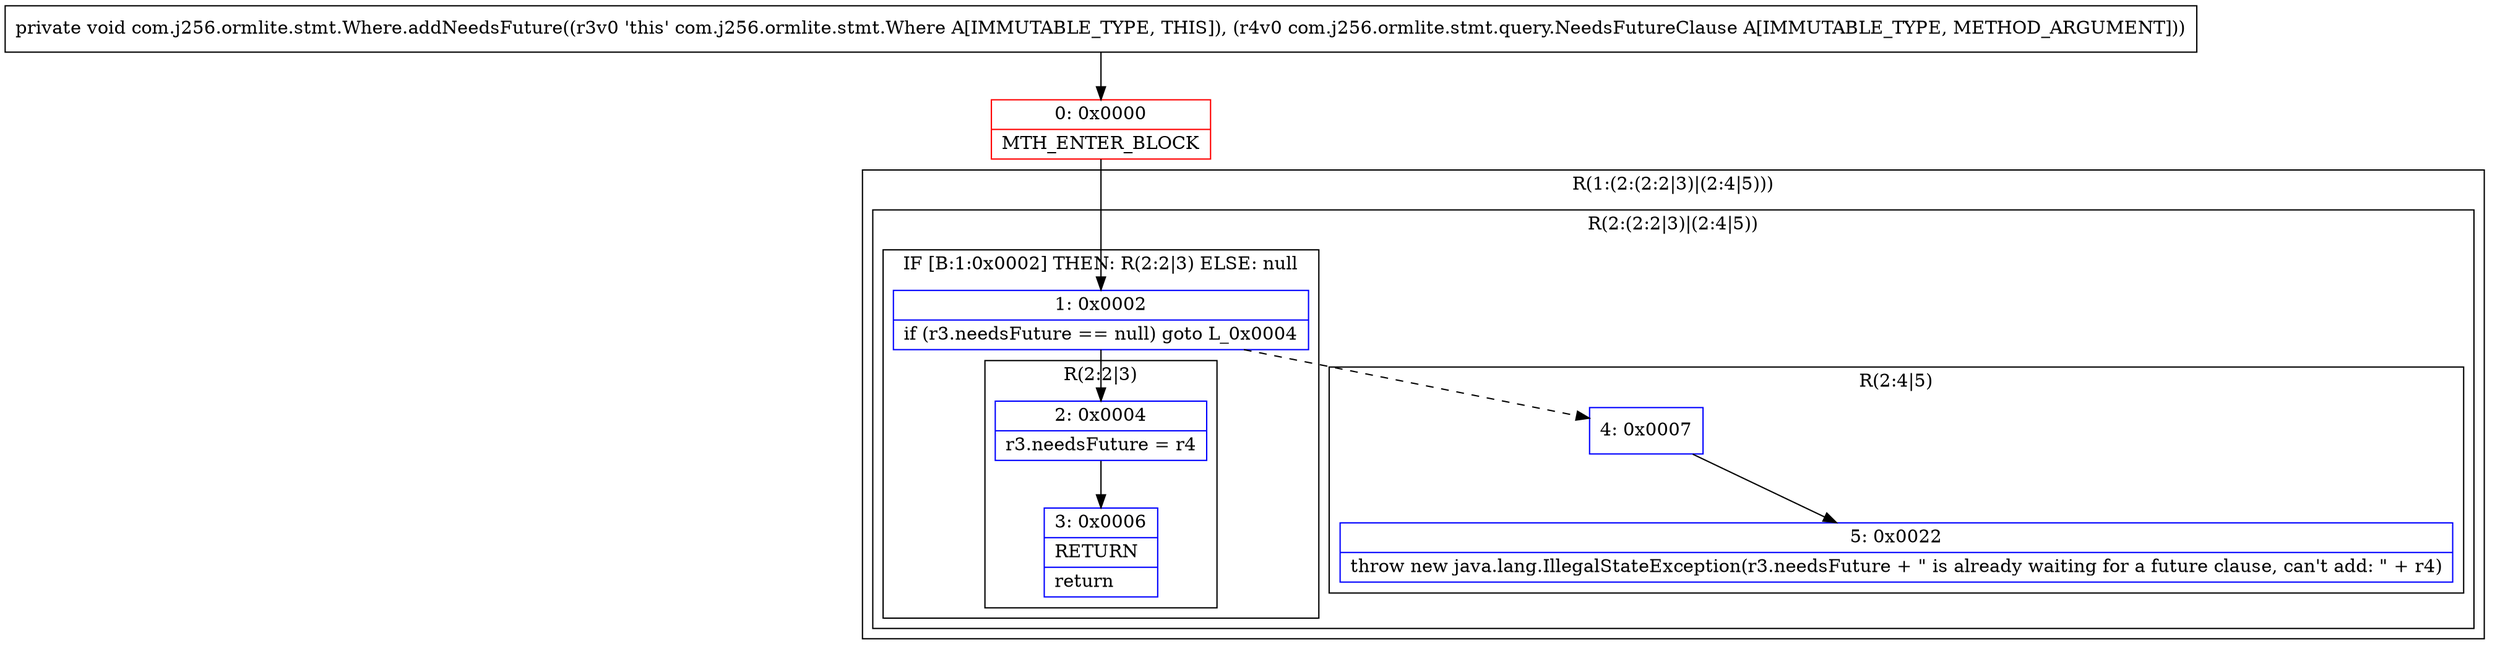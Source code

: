 digraph "CFG forcom.j256.ormlite.stmt.Where.addNeedsFuture(Lcom\/j256\/ormlite\/stmt\/query\/NeedsFutureClause;)V" {
subgraph cluster_Region_609427029 {
label = "R(1:(2:(2:2|3)|(2:4|5)))";
node [shape=record,color=blue];
subgraph cluster_Region_1475360886 {
label = "R(2:(2:2|3)|(2:4|5))";
node [shape=record,color=blue];
subgraph cluster_IfRegion_956289896 {
label = "IF [B:1:0x0002] THEN: R(2:2|3) ELSE: null";
node [shape=record,color=blue];
Node_1 [shape=record,label="{1\:\ 0x0002|if (r3.needsFuture == null) goto L_0x0004\l}"];
subgraph cluster_Region_1609789355 {
label = "R(2:2|3)";
node [shape=record,color=blue];
Node_2 [shape=record,label="{2\:\ 0x0004|r3.needsFuture = r4\l}"];
Node_3 [shape=record,label="{3\:\ 0x0006|RETURN\l|return\l}"];
}
}
subgraph cluster_Region_1668178870 {
label = "R(2:4|5)";
node [shape=record,color=blue];
Node_4 [shape=record,label="{4\:\ 0x0007}"];
Node_5 [shape=record,label="{5\:\ 0x0022|throw new java.lang.IllegalStateException(r3.needsFuture + \" is already waiting for a future clause, can't add: \" + r4)\l}"];
}
}
}
Node_0 [shape=record,color=red,label="{0\:\ 0x0000|MTH_ENTER_BLOCK\l}"];
MethodNode[shape=record,label="{private void com.j256.ormlite.stmt.Where.addNeedsFuture((r3v0 'this' com.j256.ormlite.stmt.Where A[IMMUTABLE_TYPE, THIS]), (r4v0 com.j256.ormlite.stmt.query.NeedsFutureClause A[IMMUTABLE_TYPE, METHOD_ARGUMENT])) }"];
MethodNode -> Node_0;
Node_1 -> Node_2;
Node_1 -> Node_4[style=dashed];
Node_2 -> Node_3;
Node_4 -> Node_5;
Node_0 -> Node_1;
}

